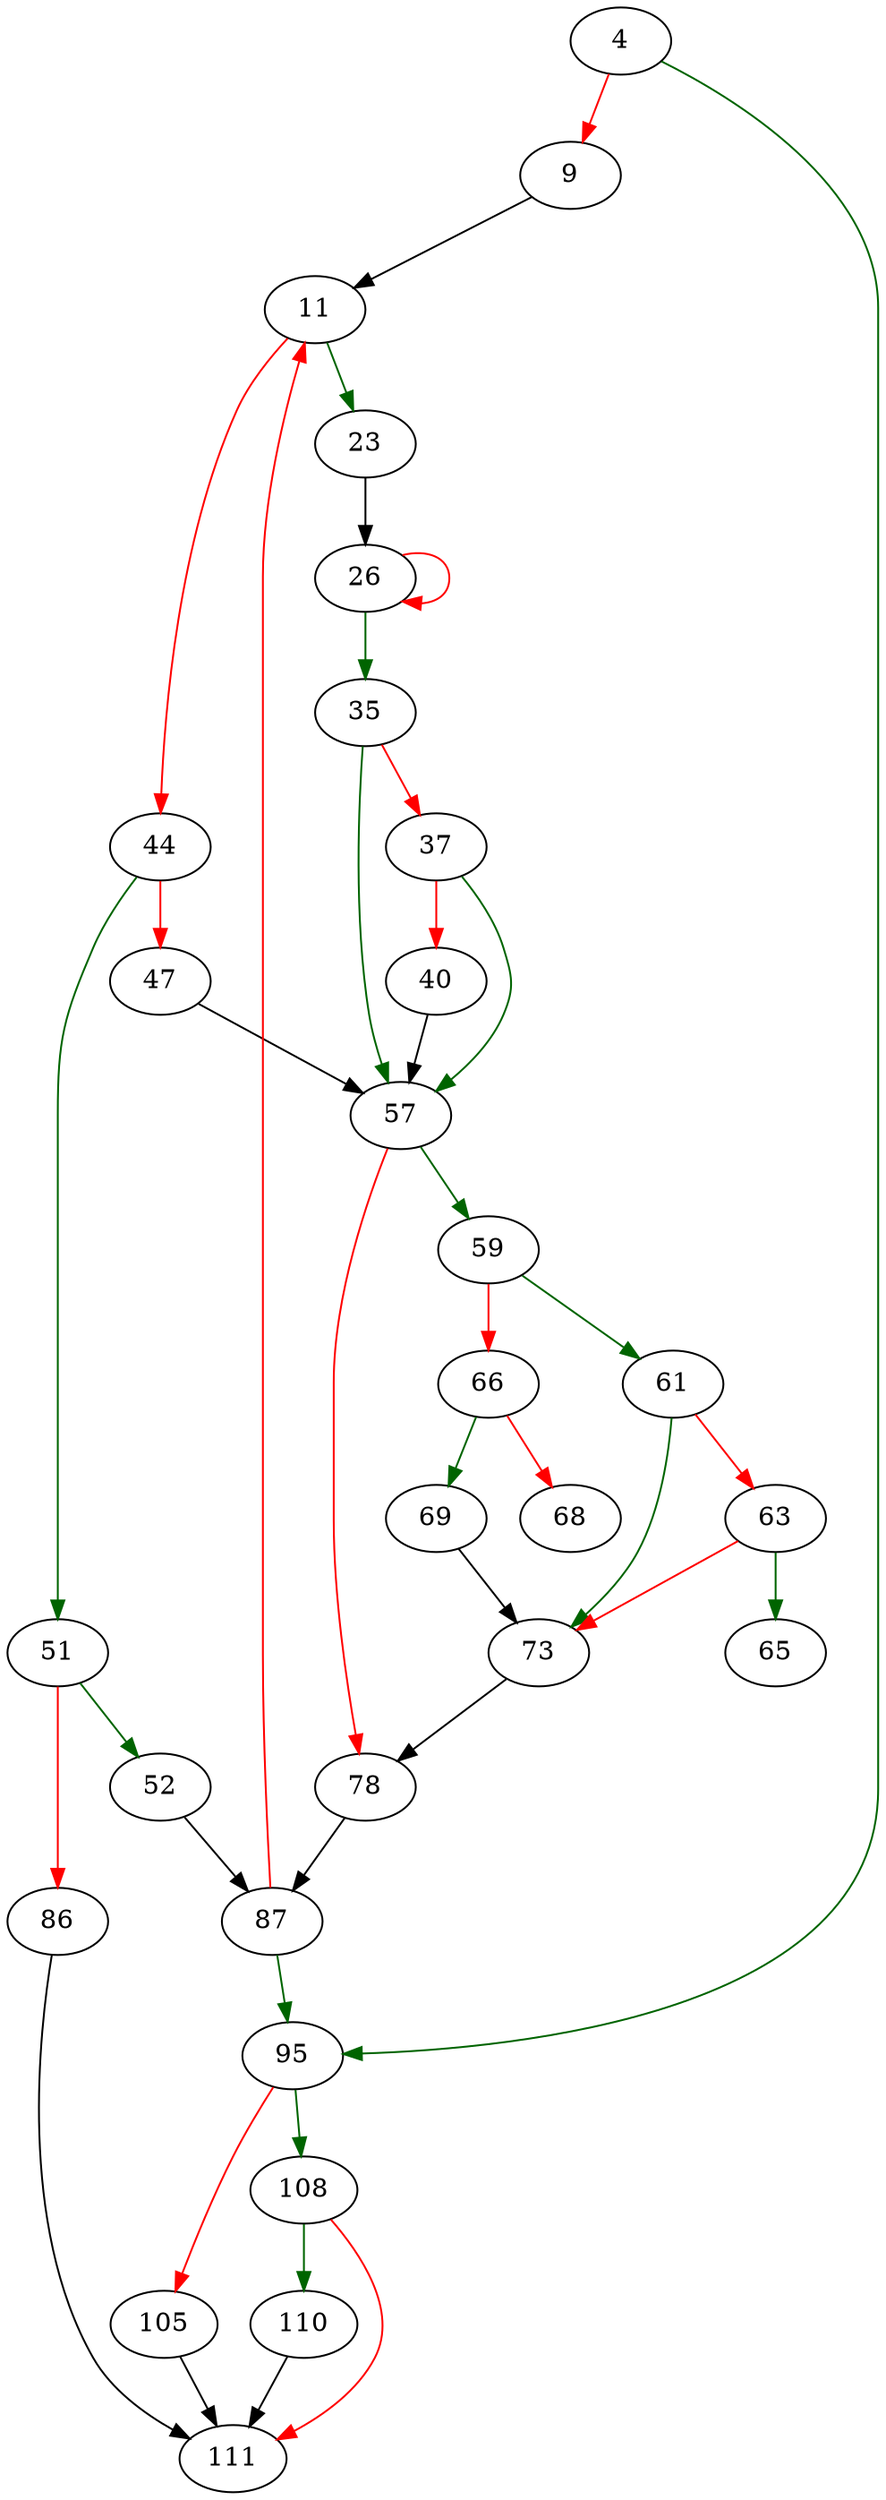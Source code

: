 strict digraph "parse_additional_groups" {
	// Node definitions.
	4 [entry=true];
	95;
	9;
	11;
	23;
	44;
	26;
	35;
	57;
	37;
	40;
	51;
	47;
	52;
	86;
	87;
	59;
	78;
	61;
	66;
	73;
	63;
	65;
	69;
	68;
	111;
	108;
	105;
	110;

	// Edge definitions.
	4 -> 95 [
		color=darkgreen
		cond=true
	];
	4 -> 9 [
		color=red
		cond=false
	];
	95 -> 108 [
		color=darkgreen
		cond=true
	];
	95 -> 105 [
		color=red
		cond=false
	];
	9 -> 11;
	11 -> 23 [
		color=darkgreen
		cond=true
	];
	11 -> 44 [
		color=red
		cond=false
	];
	23 -> 26;
	44 -> 51 [
		color=darkgreen
		cond=true
	];
	44 -> 47 [
		color=red
		cond=false
	];
	26 -> 26 [
		color=red
		cond=false
	];
	26 -> 35 [
		color=darkgreen
		cond=true
	];
	35 -> 57 [
		color=darkgreen
		cond=true
	];
	35 -> 37 [
		color=red
		cond=false
	];
	57 -> 59 [
		color=darkgreen
		cond=true
	];
	57 -> 78 [
		color=red
		cond=false
	];
	37 -> 57 [
		color=darkgreen
		cond=true
	];
	37 -> 40 [
		color=red
		cond=false
	];
	40 -> 57;
	51 -> 52 [
		color=darkgreen
		cond=true
	];
	51 -> 86 [
		color=red
		cond=false
	];
	47 -> 57;
	52 -> 87;
	86 -> 111;
	87 -> 95 [
		color=darkgreen
		cond=true
	];
	87 -> 11 [
		color=red
		cond=false
	];
	59 -> 61 [
		color=darkgreen
		cond=true
	];
	59 -> 66 [
		color=red
		cond=false
	];
	78 -> 87;
	61 -> 73 [
		color=darkgreen
		cond=true
	];
	61 -> 63 [
		color=red
		cond=false
	];
	66 -> 69 [
		color=darkgreen
		cond=true
	];
	66 -> 68 [
		color=red
		cond=false
	];
	73 -> 78;
	63 -> 73 [
		color=red
		cond=false
	];
	63 -> 65 [
		color=darkgreen
		cond=true
	];
	69 -> 73;
	108 -> 111 [
		color=red
		cond=false
	];
	108 -> 110 [
		color=darkgreen
		cond=true
	];
	105 -> 111;
	110 -> 111;
}